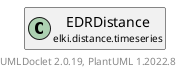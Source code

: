 @startuml
    remove .*\.(Instance|Par|Parameterizer|Factory)$
    set namespaceSeparator none
    hide empty fields
    hide empty methods

    class "<size:14>EDRDistance.Par\n<size:10>elki.distance.timeseries" as elki.distance.timeseries.EDRDistance.Par [[EDRDistance.Par.html]] {
        {static} +DELTA_ID: OptionID
        #delta: double
        +configure(Parameterization): void
        {static} +getParameterDelta(Parameterization): double
        +make(): EDRDistance
    }

    abstract class "<size:14>AbstractEditDistance.Par\n<size:10>elki.distance.timeseries" as elki.distance.timeseries.AbstractEditDistance.Par [[AbstractEditDistance.Par.html]]
    class "<size:14>EDRDistance\n<size:10>elki.distance.timeseries" as elki.distance.timeseries.EDRDistance [[EDRDistance.html]]

    elki.distance.timeseries.AbstractEditDistance.Par <|-- elki.distance.timeseries.EDRDistance.Par
    elki.distance.timeseries.EDRDistance +-- elki.distance.timeseries.EDRDistance.Par

    center footer UMLDoclet 2.0.19, PlantUML 1.2022.8
@enduml

